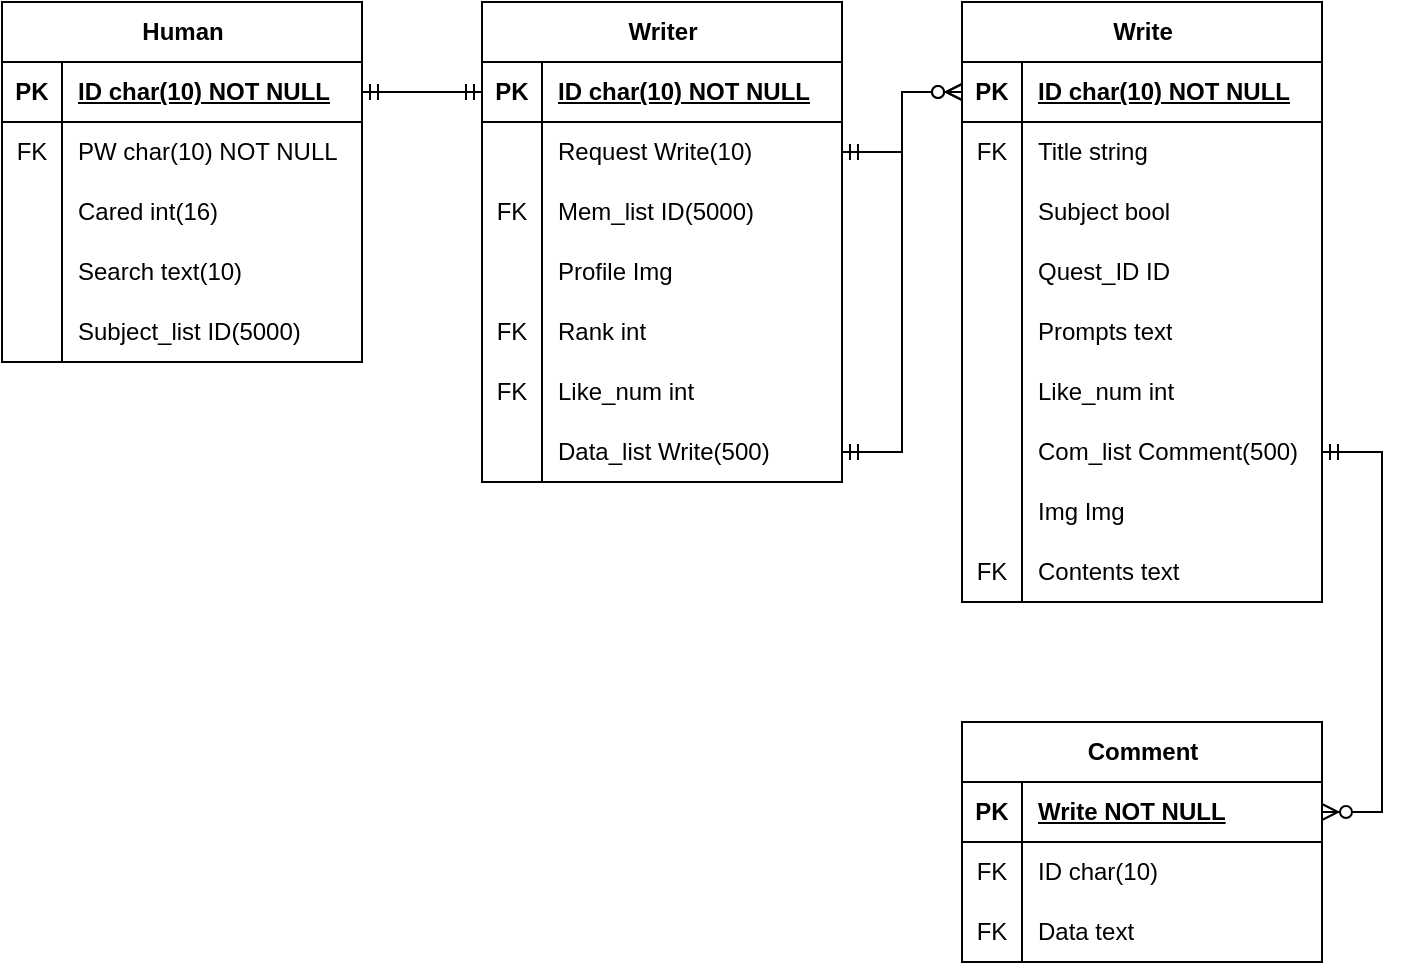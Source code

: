 <mxfile version="21.6.1" type="github">
  <diagram id="R2lEEEUBdFMjLlhIrx00" name="Page-1">
    <mxGraphModel dx="1290" dy="541" grid="1" gridSize="10" guides="1" tooltips="1" connect="1" arrows="1" fold="1" page="1" pageScale="1" pageWidth="850" pageHeight="1100" math="0" shadow="0" extFonts="Permanent Marker^https://fonts.googleapis.com/css?family=Permanent+Marker">
      <root>
        <mxCell id="0" />
        <mxCell id="1" parent="0" />
        <mxCell id="xaBQ0i7gEm2q7PS9-Kv7-23" value="Human" style="shape=table;startSize=30;container=1;collapsible=1;childLayout=tableLayout;fixedRows=1;rowLines=0;fontStyle=1;align=center;resizeLast=1;html=1;" vertex="1" parent="1">
          <mxGeometry x="40" y="120" width="180" height="180" as="geometry" />
        </mxCell>
        <mxCell id="xaBQ0i7gEm2q7PS9-Kv7-24" value="" style="shape=tableRow;horizontal=0;startSize=0;swimlaneHead=0;swimlaneBody=0;fillColor=none;collapsible=0;dropTarget=0;points=[[0,0.5],[1,0.5]];portConstraint=eastwest;top=0;left=0;right=0;bottom=1;" vertex="1" parent="xaBQ0i7gEm2q7PS9-Kv7-23">
          <mxGeometry y="30" width="180" height="30" as="geometry" />
        </mxCell>
        <mxCell id="xaBQ0i7gEm2q7PS9-Kv7-25" value="PK" style="shape=partialRectangle;connectable=0;fillColor=none;top=0;left=0;bottom=0;right=0;fontStyle=1;overflow=hidden;whiteSpace=wrap;html=1;" vertex="1" parent="xaBQ0i7gEm2q7PS9-Kv7-24">
          <mxGeometry width="30" height="30" as="geometry">
            <mxRectangle width="30" height="30" as="alternateBounds" />
          </mxGeometry>
        </mxCell>
        <mxCell id="xaBQ0i7gEm2q7PS9-Kv7-26" value="ID char(10) NOT NULL" style="shape=partialRectangle;connectable=0;fillColor=none;top=0;left=0;bottom=0;right=0;align=left;spacingLeft=6;fontStyle=5;overflow=hidden;whiteSpace=wrap;html=1;" vertex="1" parent="xaBQ0i7gEm2q7PS9-Kv7-24">
          <mxGeometry x="30" width="150" height="30" as="geometry">
            <mxRectangle width="150" height="30" as="alternateBounds" />
          </mxGeometry>
        </mxCell>
        <mxCell id="xaBQ0i7gEm2q7PS9-Kv7-27" value="" style="shape=tableRow;horizontal=0;startSize=0;swimlaneHead=0;swimlaneBody=0;fillColor=none;collapsible=0;dropTarget=0;points=[[0,0.5],[1,0.5]];portConstraint=eastwest;top=0;left=0;right=0;bottom=0;" vertex="1" parent="xaBQ0i7gEm2q7PS9-Kv7-23">
          <mxGeometry y="60" width="180" height="30" as="geometry" />
        </mxCell>
        <mxCell id="xaBQ0i7gEm2q7PS9-Kv7-28" value="FK" style="shape=partialRectangle;connectable=0;fillColor=none;top=0;left=0;bottom=0;right=0;editable=1;overflow=hidden;whiteSpace=wrap;html=1;" vertex="1" parent="xaBQ0i7gEm2q7PS9-Kv7-27">
          <mxGeometry width="30" height="30" as="geometry">
            <mxRectangle width="30" height="30" as="alternateBounds" />
          </mxGeometry>
        </mxCell>
        <mxCell id="xaBQ0i7gEm2q7PS9-Kv7-29" value="PW char(10) NOT NULL" style="shape=partialRectangle;connectable=0;fillColor=none;top=0;left=0;bottom=0;right=0;align=left;spacingLeft=6;overflow=hidden;whiteSpace=wrap;html=1;" vertex="1" parent="xaBQ0i7gEm2q7PS9-Kv7-27">
          <mxGeometry x="30" width="150" height="30" as="geometry">
            <mxRectangle width="150" height="30" as="alternateBounds" />
          </mxGeometry>
        </mxCell>
        <mxCell id="xaBQ0i7gEm2q7PS9-Kv7-30" value="" style="shape=tableRow;horizontal=0;startSize=0;swimlaneHead=0;swimlaneBody=0;fillColor=none;collapsible=0;dropTarget=0;points=[[0,0.5],[1,0.5]];portConstraint=eastwest;top=0;left=0;right=0;bottom=0;" vertex="1" parent="xaBQ0i7gEm2q7PS9-Kv7-23">
          <mxGeometry y="90" width="180" height="30" as="geometry" />
        </mxCell>
        <mxCell id="xaBQ0i7gEm2q7PS9-Kv7-31" value="" style="shape=partialRectangle;connectable=0;fillColor=none;top=0;left=0;bottom=0;right=0;editable=1;overflow=hidden;whiteSpace=wrap;html=1;" vertex="1" parent="xaBQ0i7gEm2q7PS9-Kv7-30">
          <mxGeometry width="30" height="30" as="geometry">
            <mxRectangle width="30" height="30" as="alternateBounds" />
          </mxGeometry>
        </mxCell>
        <mxCell id="xaBQ0i7gEm2q7PS9-Kv7-32" value="Cared int(16)" style="shape=partialRectangle;connectable=0;fillColor=none;top=0;left=0;bottom=0;right=0;align=left;spacingLeft=6;overflow=hidden;whiteSpace=wrap;html=1;" vertex="1" parent="xaBQ0i7gEm2q7PS9-Kv7-30">
          <mxGeometry x="30" width="150" height="30" as="geometry">
            <mxRectangle width="150" height="30" as="alternateBounds" />
          </mxGeometry>
        </mxCell>
        <mxCell id="xaBQ0i7gEm2q7PS9-Kv7-33" value="" style="shape=tableRow;horizontal=0;startSize=0;swimlaneHead=0;swimlaneBody=0;fillColor=none;collapsible=0;dropTarget=0;points=[[0,0.5],[1,0.5]];portConstraint=eastwest;top=0;left=0;right=0;bottom=0;" vertex="1" parent="xaBQ0i7gEm2q7PS9-Kv7-23">
          <mxGeometry y="120" width="180" height="30" as="geometry" />
        </mxCell>
        <mxCell id="xaBQ0i7gEm2q7PS9-Kv7-34" value="" style="shape=partialRectangle;connectable=0;fillColor=none;top=0;left=0;bottom=0;right=0;editable=1;overflow=hidden;whiteSpace=wrap;html=1;" vertex="1" parent="xaBQ0i7gEm2q7PS9-Kv7-33">
          <mxGeometry width="30" height="30" as="geometry">
            <mxRectangle width="30" height="30" as="alternateBounds" />
          </mxGeometry>
        </mxCell>
        <mxCell id="xaBQ0i7gEm2q7PS9-Kv7-35" value="Search text(10)" style="shape=partialRectangle;connectable=0;fillColor=none;top=0;left=0;bottom=0;right=0;align=left;spacingLeft=6;overflow=hidden;whiteSpace=wrap;html=1;" vertex="1" parent="xaBQ0i7gEm2q7PS9-Kv7-33">
          <mxGeometry x="30" width="150" height="30" as="geometry">
            <mxRectangle width="150" height="30" as="alternateBounds" />
          </mxGeometry>
        </mxCell>
        <mxCell id="xaBQ0i7gEm2q7PS9-Kv7-39" value="" style="shape=tableRow;horizontal=0;startSize=0;swimlaneHead=0;swimlaneBody=0;fillColor=none;collapsible=0;dropTarget=0;points=[[0,0.5],[1,0.5]];portConstraint=eastwest;top=0;left=0;right=0;bottom=0;" vertex="1" parent="xaBQ0i7gEm2q7PS9-Kv7-23">
          <mxGeometry y="150" width="180" height="30" as="geometry" />
        </mxCell>
        <mxCell id="xaBQ0i7gEm2q7PS9-Kv7-40" value="" style="shape=partialRectangle;connectable=0;fillColor=none;top=0;left=0;bottom=0;right=0;editable=1;overflow=hidden;whiteSpace=wrap;html=1;" vertex="1" parent="xaBQ0i7gEm2q7PS9-Kv7-39">
          <mxGeometry width="30" height="30" as="geometry">
            <mxRectangle width="30" height="30" as="alternateBounds" />
          </mxGeometry>
        </mxCell>
        <mxCell id="xaBQ0i7gEm2q7PS9-Kv7-41" value="Subject_list ID(5000)" style="shape=partialRectangle;connectable=0;fillColor=none;top=0;left=0;bottom=0;right=0;align=left;spacingLeft=6;overflow=hidden;whiteSpace=wrap;html=1;" vertex="1" parent="xaBQ0i7gEm2q7PS9-Kv7-39">
          <mxGeometry x="30" width="150" height="30" as="geometry">
            <mxRectangle width="150" height="30" as="alternateBounds" />
          </mxGeometry>
        </mxCell>
        <mxCell id="xaBQ0i7gEm2q7PS9-Kv7-48" value="Writer" style="shape=table;startSize=30;container=1;collapsible=1;childLayout=tableLayout;fixedRows=1;rowLines=0;fontStyle=1;align=center;resizeLast=1;html=1;" vertex="1" parent="1">
          <mxGeometry x="280" y="120" width="180" height="240" as="geometry" />
        </mxCell>
        <mxCell id="xaBQ0i7gEm2q7PS9-Kv7-49" value="" style="shape=tableRow;horizontal=0;startSize=0;swimlaneHead=0;swimlaneBody=0;fillColor=none;collapsible=0;dropTarget=0;points=[[0,0.5],[1,0.5]];portConstraint=eastwest;top=0;left=0;right=0;bottom=1;" vertex="1" parent="xaBQ0i7gEm2q7PS9-Kv7-48">
          <mxGeometry y="30" width="180" height="30" as="geometry" />
        </mxCell>
        <mxCell id="xaBQ0i7gEm2q7PS9-Kv7-50" value="PK" style="shape=partialRectangle;connectable=0;fillColor=none;top=0;left=0;bottom=0;right=0;fontStyle=1;overflow=hidden;whiteSpace=wrap;html=1;" vertex="1" parent="xaBQ0i7gEm2q7PS9-Kv7-49">
          <mxGeometry width="30" height="30" as="geometry">
            <mxRectangle width="30" height="30" as="alternateBounds" />
          </mxGeometry>
        </mxCell>
        <mxCell id="xaBQ0i7gEm2q7PS9-Kv7-51" value="ID char(10) NOT NULL" style="shape=partialRectangle;connectable=0;fillColor=none;top=0;left=0;bottom=0;right=0;align=left;spacingLeft=6;fontStyle=5;overflow=hidden;whiteSpace=wrap;html=1;" vertex="1" parent="xaBQ0i7gEm2q7PS9-Kv7-49">
          <mxGeometry x="30" width="150" height="30" as="geometry">
            <mxRectangle width="150" height="30" as="alternateBounds" />
          </mxGeometry>
        </mxCell>
        <mxCell id="xaBQ0i7gEm2q7PS9-Kv7-52" value="" style="shape=tableRow;horizontal=0;startSize=0;swimlaneHead=0;swimlaneBody=0;fillColor=none;collapsible=0;dropTarget=0;points=[[0,0.5],[1,0.5]];portConstraint=eastwest;top=0;left=0;right=0;bottom=0;" vertex="1" parent="xaBQ0i7gEm2q7PS9-Kv7-48">
          <mxGeometry y="60" width="180" height="30" as="geometry" />
        </mxCell>
        <mxCell id="xaBQ0i7gEm2q7PS9-Kv7-53" value="" style="shape=partialRectangle;connectable=0;fillColor=none;top=0;left=0;bottom=0;right=0;editable=1;overflow=hidden;whiteSpace=wrap;html=1;" vertex="1" parent="xaBQ0i7gEm2q7PS9-Kv7-52">
          <mxGeometry width="30" height="30" as="geometry">
            <mxRectangle width="30" height="30" as="alternateBounds" />
          </mxGeometry>
        </mxCell>
        <mxCell id="xaBQ0i7gEm2q7PS9-Kv7-54" value="Request Write(10)" style="shape=partialRectangle;connectable=0;fillColor=none;top=0;left=0;bottom=0;right=0;align=left;spacingLeft=6;overflow=hidden;whiteSpace=wrap;html=1;" vertex="1" parent="xaBQ0i7gEm2q7PS9-Kv7-52">
          <mxGeometry x="30" width="150" height="30" as="geometry">
            <mxRectangle width="150" height="30" as="alternateBounds" />
          </mxGeometry>
        </mxCell>
        <mxCell id="xaBQ0i7gEm2q7PS9-Kv7-55" value="" style="shape=tableRow;horizontal=0;startSize=0;swimlaneHead=0;swimlaneBody=0;fillColor=none;collapsible=0;dropTarget=0;points=[[0,0.5],[1,0.5]];portConstraint=eastwest;top=0;left=0;right=0;bottom=0;" vertex="1" parent="xaBQ0i7gEm2q7PS9-Kv7-48">
          <mxGeometry y="90" width="180" height="30" as="geometry" />
        </mxCell>
        <mxCell id="xaBQ0i7gEm2q7PS9-Kv7-56" value="FK" style="shape=partialRectangle;connectable=0;fillColor=none;top=0;left=0;bottom=0;right=0;editable=1;overflow=hidden;whiteSpace=wrap;html=1;" vertex="1" parent="xaBQ0i7gEm2q7PS9-Kv7-55">
          <mxGeometry width="30" height="30" as="geometry">
            <mxRectangle width="30" height="30" as="alternateBounds" />
          </mxGeometry>
        </mxCell>
        <mxCell id="xaBQ0i7gEm2q7PS9-Kv7-57" value="Mem_list ID(5000)" style="shape=partialRectangle;connectable=0;fillColor=none;top=0;left=0;bottom=0;right=0;align=left;spacingLeft=6;overflow=hidden;whiteSpace=wrap;html=1;" vertex="1" parent="xaBQ0i7gEm2q7PS9-Kv7-55">
          <mxGeometry x="30" width="150" height="30" as="geometry">
            <mxRectangle width="150" height="30" as="alternateBounds" />
          </mxGeometry>
        </mxCell>
        <mxCell id="xaBQ0i7gEm2q7PS9-Kv7-58" value="" style="shape=tableRow;horizontal=0;startSize=0;swimlaneHead=0;swimlaneBody=0;fillColor=none;collapsible=0;dropTarget=0;points=[[0,0.5],[1,0.5]];portConstraint=eastwest;top=0;left=0;right=0;bottom=0;" vertex="1" parent="xaBQ0i7gEm2q7PS9-Kv7-48">
          <mxGeometry y="120" width="180" height="30" as="geometry" />
        </mxCell>
        <mxCell id="xaBQ0i7gEm2q7PS9-Kv7-59" value="" style="shape=partialRectangle;connectable=0;fillColor=none;top=0;left=0;bottom=0;right=0;editable=1;overflow=hidden;whiteSpace=wrap;html=1;" vertex="1" parent="xaBQ0i7gEm2q7PS9-Kv7-58">
          <mxGeometry width="30" height="30" as="geometry">
            <mxRectangle width="30" height="30" as="alternateBounds" />
          </mxGeometry>
        </mxCell>
        <mxCell id="xaBQ0i7gEm2q7PS9-Kv7-60" value="Profile Img" style="shape=partialRectangle;connectable=0;fillColor=none;top=0;left=0;bottom=0;right=0;align=left;spacingLeft=6;overflow=hidden;whiteSpace=wrap;html=1;" vertex="1" parent="xaBQ0i7gEm2q7PS9-Kv7-58">
          <mxGeometry x="30" width="150" height="30" as="geometry">
            <mxRectangle width="150" height="30" as="alternateBounds" />
          </mxGeometry>
        </mxCell>
        <mxCell id="xaBQ0i7gEm2q7PS9-Kv7-61" value="" style="shape=tableRow;horizontal=0;startSize=0;swimlaneHead=0;swimlaneBody=0;fillColor=none;collapsible=0;dropTarget=0;points=[[0,0.5],[1,0.5]];portConstraint=eastwest;top=0;left=0;right=0;bottom=0;" vertex="1" parent="xaBQ0i7gEm2q7PS9-Kv7-48">
          <mxGeometry y="150" width="180" height="30" as="geometry" />
        </mxCell>
        <mxCell id="xaBQ0i7gEm2q7PS9-Kv7-62" value="FK" style="shape=partialRectangle;connectable=0;fillColor=none;top=0;left=0;bottom=0;right=0;editable=1;overflow=hidden;whiteSpace=wrap;html=1;" vertex="1" parent="xaBQ0i7gEm2q7PS9-Kv7-61">
          <mxGeometry width="30" height="30" as="geometry">
            <mxRectangle width="30" height="30" as="alternateBounds" />
          </mxGeometry>
        </mxCell>
        <mxCell id="xaBQ0i7gEm2q7PS9-Kv7-63" value="Rank int" style="shape=partialRectangle;connectable=0;fillColor=none;top=0;left=0;bottom=0;right=0;align=left;spacingLeft=6;overflow=hidden;whiteSpace=wrap;html=1;" vertex="1" parent="xaBQ0i7gEm2q7PS9-Kv7-61">
          <mxGeometry x="30" width="150" height="30" as="geometry">
            <mxRectangle width="150" height="30" as="alternateBounds" />
          </mxGeometry>
        </mxCell>
        <mxCell id="xaBQ0i7gEm2q7PS9-Kv7-66" value="" style="shape=tableRow;horizontal=0;startSize=0;swimlaneHead=0;swimlaneBody=0;fillColor=none;collapsible=0;dropTarget=0;points=[[0,0.5],[1,0.5]];portConstraint=eastwest;top=0;left=0;right=0;bottom=0;" vertex="1" parent="xaBQ0i7gEm2q7PS9-Kv7-48">
          <mxGeometry y="180" width="180" height="30" as="geometry" />
        </mxCell>
        <mxCell id="xaBQ0i7gEm2q7PS9-Kv7-67" value="FK" style="shape=partialRectangle;connectable=0;fillColor=none;top=0;left=0;bottom=0;right=0;editable=1;overflow=hidden;whiteSpace=wrap;html=1;" vertex="1" parent="xaBQ0i7gEm2q7PS9-Kv7-66">
          <mxGeometry width="30" height="30" as="geometry">
            <mxRectangle width="30" height="30" as="alternateBounds" />
          </mxGeometry>
        </mxCell>
        <mxCell id="xaBQ0i7gEm2q7PS9-Kv7-68" value="Like_num int" style="shape=partialRectangle;connectable=0;fillColor=none;top=0;left=0;bottom=0;right=0;align=left;spacingLeft=6;overflow=hidden;whiteSpace=wrap;html=1;" vertex="1" parent="xaBQ0i7gEm2q7PS9-Kv7-66">
          <mxGeometry x="30" width="150" height="30" as="geometry">
            <mxRectangle width="150" height="30" as="alternateBounds" />
          </mxGeometry>
        </mxCell>
        <mxCell id="xaBQ0i7gEm2q7PS9-Kv7-69" value="" style="shape=tableRow;horizontal=0;startSize=0;swimlaneHead=0;swimlaneBody=0;fillColor=none;collapsible=0;dropTarget=0;points=[[0,0.5],[1,0.5]];portConstraint=eastwest;top=0;left=0;right=0;bottom=0;" vertex="1" parent="xaBQ0i7gEm2q7PS9-Kv7-48">
          <mxGeometry y="210" width="180" height="30" as="geometry" />
        </mxCell>
        <mxCell id="xaBQ0i7gEm2q7PS9-Kv7-70" value="" style="shape=partialRectangle;connectable=0;fillColor=none;top=0;left=0;bottom=0;right=0;editable=1;overflow=hidden;whiteSpace=wrap;html=1;" vertex="1" parent="xaBQ0i7gEm2q7PS9-Kv7-69">
          <mxGeometry width="30" height="30" as="geometry">
            <mxRectangle width="30" height="30" as="alternateBounds" />
          </mxGeometry>
        </mxCell>
        <mxCell id="xaBQ0i7gEm2q7PS9-Kv7-71" value="Data_list Write(500)" style="shape=partialRectangle;connectable=0;fillColor=none;top=0;left=0;bottom=0;right=0;align=left;spacingLeft=6;overflow=hidden;whiteSpace=wrap;html=1;" vertex="1" parent="xaBQ0i7gEm2q7PS9-Kv7-69">
          <mxGeometry x="30" width="150" height="30" as="geometry">
            <mxRectangle width="150" height="30" as="alternateBounds" />
          </mxGeometry>
        </mxCell>
        <mxCell id="xaBQ0i7gEm2q7PS9-Kv7-65" value="" style="edgeStyle=entityRelationEdgeStyle;fontSize=12;html=1;endArrow=ERmandOne;startArrow=ERmandOne;rounded=0;exitX=1;exitY=0.5;exitDx=0;exitDy=0;entryX=0;entryY=0.5;entryDx=0;entryDy=0;" edge="1" parent="1" source="xaBQ0i7gEm2q7PS9-Kv7-24" target="xaBQ0i7gEm2q7PS9-Kv7-49">
          <mxGeometry width="100" height="100" relative="1" as="geometry">
            <mxPoint x="290" y="220" as="sourcePoint" />
            <mxPoint x="330" y="440" as="targetPoint" />
            <Array as="points">
              <mxPoint x="290" y="280" />
              <mxPoint x="320" y="300" />
              <mxPoint x="310" y="360" />
              <mxPoint x="310" y="360" />
              <mxPoint x="310" y="330" />
              <mxPoint x="320" y="250" />
              <mxPoint x="300" y="270" />
            </Array>
          </mxGeometry>
        </mxCell>
        <mxCell id="xaBQ0i7gEm2q7PS9-Kv7-73" value="Write" style="shape=table;startSize=30;container=1;collapsible=1;childLayout=tableLayout;fixedRows=1;rowLines=0;fontStyle=1;align=center;resizeLast=1;html=1;" vertex="1" parent="1">
          <mxGeometry x="520" y="120" width="180" height="300" as="geometry" />
        </mxCell>
        <mxCell id="xaBQ0i7gEm2q7PS9-Kv7-74" value="" style="shape=tableRow;horizontal=0;startSize=0;swimlaneHead=0;swimlaneBody=0;fillColor=none;collapsible=0;dropTarget=0;points=[[0,0.5],[1,0.5]];portConstraint=eastwest;top=0;left=0;right=0;bottom=1;" vertex="1" parent="xaBQ0i7gEm2q7PS9-Kv7-73">
          <mxGeometry y="30" width="180" height="30" as="geometry" />
        </mxCell>
        <mxCell id="xaBQ0i7gEm2q7PS9-Kv7-75" value="PK" style="shape=partialRectangle;connectable=0;fillColor=none;top=0;left=0;bottom=0;right=0;fontStyle=1;overflow=hidden;whiteSpace=wrap;html=1;" vertex="1" parent="xaBQ0i7gEm2q7PS9-Kv7-74">
          <mxGeometry width="30" height="30" as="geometry">
            <mxRectangle width="30" height="30" as="alternateBounds" />
          </mxGeometry>
        </mxCell>
        <mxCell id="xaBQ0i7gEm2q7PS9-Kv7-76" value="ID char(10) NOT NULL" style="shape=partialRectangle;connectable=0;fillColor=none;top=0;left=0;bottom=0;right=0;align=left;spacingLeft=6;fontStyle=5;overflow=hidden;whiteSpace=wrap;html=1;" vertex="1" parent="xaBQ0i7gEm2q7PS9-Kv7-74">
          <mxGeometry x="30" width="150" height="30" as="geometry">
            <mxRectangle width="150" height="30" as="alternateBounds" />
          </mxGeometry>
        </mxCell>
        <mxCell id="xaBQ0i7gEm2q7PS9-Kv7-77" value="" style="shape=tableRow;horizontal=0;startSize=0;swimlaneHead=0;swimlaneBody=0;fillColor=none;collapsible=0;dropTarget=0;points=[[0,0.5],[1,0.5]];portConstraint=eastwest;top=0;left=0;right=0;bottom=0;" vertex="1" parent="xaBQ0i7gEm2q7PS9-Kv7-73">
          <mxGeometry y="60" width="180" height="30" as="geometry" />
        </mxCell>
        <mxCell id="xaBQ0i7gEm2q7PS9-Kv7-78" value="FK" style="shape=partialRectangle;connectable=0;fillColor=none;top=0;left=0;bottom=0;right=0;editable=1;overflow=hidden;whiteSpace=wrap;html=1;" vertex="1" parent="xaBQ0i7gEm2q7PS9-Kv7-77">
          <mxGeometry width="30" height="30" as="geometry">
            <mxRectangle width="30" height="30" as="alternateBounds" />
          </mxGeometry>
        </mxCell>
        <mxCell id="xaBQ0i7gEm2q7PS9-Kv7-79" value="Title string" style="shape=partialRectangle;connectable=0;fillColor=none;top=0;left=0;bottom=0;right=0;align=left;spacingLeft=6;overflow=hidden;whiteSpace=wrap;html=1;" vertex="1" parent="xaBQ0i7gEm2q7PS9-Kv7-77">
          <mxGeometry x="30" width="150" height="30" as="geometry">
            <mxRectangle width="150" height="30" as="alternateBounds" />
          </mxGeometry>
        </mxCell>
        <mxCell id="xaBQ0i7gEm2q7PS9-Kv7-80" value="" style="shape=tableRow;horizontal=0;startSize=0;swimlaneHead=0;swimlaneBody=0;fillColor=none;collapsible=0;dropTarget=0;points=[[0,0.5],[1,0.5]];portConstraint=eastwest;top=0;left=0;right=0;bottom=0;" vertex="1" parent="xaBQ0i7gEm2q7PS9-Kv7-73">
          <mxGeometry y="90" width="180" height="30" as="geometry" />
        </mxCell>
        <mxCell id="xaBQ0i7gEm2q7PS9-Kv7-81" value="" style="shape=partialRectangle;connectable=0;fillColor=none;top=0;left=0;bottom=0;right=0;editable=1;overflow=hidden;whiteSpace=wrap;html=1;" vertex="1" parent="xaBQ0i7gEm2q7PS9-Kv7-80">
          <mxGeometry width="30" height="30" as="geometry">
            <mxRectangle width="30" height="30" as="alternateBounds" />
          </mxGeometry>
        </mxCell>
        <mxCell id="xaBQ0i7gEm2q7PS9-Kv7-82" value="Subject bool" style="shape=partialRectangle;connectable=0;fillColor=none;top=0;left=0;bottom=0;right=0;align=left;spacingLeft=6;overflow=hidden;whiteSpace=wrap;html=1;" vertex="1" parent="xaBQ0i7gEm2q7PS9-Kv7-80">
          <mxGeometry x="30" width="150" height="30" as="geometry">
            <mxRectangle width="150" height="30" as="alternateBounds" />
          </mxGeometry>
        </mxCell>
        <mxCell id="xaBQ0i7gEm2q7PS9-Kv7-83" value="" style="shape=tableRow;horizontal=0;startSize=0;swimlaneHead=0;swimlaneBody=0;fillColor=none;collapsible=0;dropTarget=0;points=[[0,0.5],[1,0.5]];portConstraint=eastwest;top=0;left=0;right=0;bottom=0;" vertex="1" parent="xaBQ0i7gEm2q7PS9-Kv7-73">
          <mxGeometry y="120" width="180" height="30" as="geometry" />
        </mxCell>
        <mxCell id="xaBQ0i7gEm2q7PS9-Kv7-84" value="" style="shape=partialRectangle;connectable=0;fillColor=none;top=0;left=0;bottom=0;right=0;editable=1;overflow=hidden;whiteSpace=wrap;html=1;" vertex="1" parent="xaBQ0i7gEm2q7PS9-Kv7-83">
          <mxGeometry width="30" height="30" as="geometry">
            <mxRectangle width="30" height="30" as="alternateBounds" />
          </mxGeometry>
        </mxCell>
        <mxCell id="xaBQ0i7gEm2q7PS9-Kv7-85" value="Quest_ID ID" style="shape=partialRectangle;connectable=0;fillColor=none;top=0;left=0;bottom=0;right=0;align=left;spacingLeft=6;overflow=hidden;whiteSpace=wrap;html=1;" vertex="1" parent="xaBQ0i7gEm2q7PS9-Kv7-83">
          <mxGeometry x="30" width="150" height="30" as="geometry">
            <mxRectangle width="150" height="30" as="alternateBounds" />
          </mxGeometry>
        </mxCell>
        <mxCell id="xaBQ0i7gEm2q7PS9-Kv7-86" value="" style="shape=tableRow;horizontal=0;startSize=0;swimlaneHead=0;swimlaneBody=0;fillColor=none;collapsible=0;dropTarget=0;points=[[0,0.5],[1,0.5]];portConstraint=eastwest;top=0;left=0;right=0;bottom=0;" vertex="1" parent="xaBQ0i7gEm2q7PS9-Kv7-73">
          <mxGeometry y="150" width="180" height="30" as="geometry" />
        </mxCell>
        <mxCell id="xaBQ0i7gEm2q7PS9-Kv7-87" value="" style="shape=partialRectangle;connectable=0;fillColor=none;top=0;left=0;bottom=0;right=0;editable=1;overflow=hidden;whiteSpace=wrap;html=1;" vertex="1" parent="xaBQ0i7gEm2q7PS9-Kv7-86">
          <mxGeometry width="30" height="30" as="geometry">
            <mxRectangle width="30" height="30" as="alternateBounds" />
          </mxGeometry>
        </mxCell>
        <mxCell id="xaBQ0i7gEm2q7PS9-Kv7-88" value="Prompts text" style="shape=partialRectangle;connectable=0;fillColor=none;top=0;left=0;bottom=0;right=0;align=left;spacingLeft=6;overflow=hidden;whiteSpace=wrap;html=1;" vertex="1" parent="xaBQ0i7gEm2q7PS9-Kv7-86">
          <mxGeometry x="30" width="150" height="30" as="geometry">
            <mxRectangle width="150" height="30" as="alternateBounds" />
          </mxGeometry>
        </mxCell>
        <mxCell id="xaBQ0i7gEm2q7PS9-Kv7-89" value="" style="shape=tableRow;horizontal=0;startSize=0;swimlaneHead=0;swimlaneBody=0;fillColor=none;collapsible=0;dropTarget=0;points=[[0,0.5],[1,0.5]];portConstraint=eastwest;top=0;left=0;right=0;bottom=0;" vertex="1" parent="xaBQ0i7gEm2q7PS9-Kv7-73">
          <mxGeometry y="180" width="180" height="30" as="geometry" />
        </mxCell>
        <mxCell id="xaBQ0i7gEm2q7PS9-Kv7-90" value="" style="shape=partialRectangle;connectable=0;fillColor=none;top=0;left=0;bottom=0;right=0;editable=1;overflow=hidden;whiteSpace=wrap;html=1;" vertex="1" parent="xaBQ0i7gEm2q7PS9-Kv7-89">
          <mxGeometry width="30" height="30" as="geometry">
            <mxRectangle width="30" height="30" as="alternateBounds" />
          </mxGeometry>
        </mxCell>
        <mxCell id="xaBQ0i7gEm2q7PS9-Kv7-91" value="Like_num int" style="shape=partialRectangle;connectable=0;fillColor=none;top=0;left=0;bottom=0;right=0;align=left;spacingLeft=6;overflow=hidden;whiteSpace=wrap;html=1;" vertex="1" parent="xaBQ0i7gEm2q7PS9-Kv7-89">
          <mxGeometry x="30" width="150" height="30" as="geometry">
            <mxRectangle width="150" height="30" as="alternateBounds" />
          </mxGeometry>
        </mxCell>
        <mxCell id="xaBQ0i7gEm2q7PS9-Kv7-92" value="" style="shape=tableRow;horizontal=0;startSize=0;swimlaneHead=0;swimlaneBody=0;fillColor=none;collapsible=0;dropTarget=0;points=[[0,0.5],[1,0.5]];portConstraint=eastwest;top=0;left=0;right=0;bottom=0;" vertex="1" parent="xaBQ0i7gEm2q7PS9-Kv7-73">
          <mxGeometry y="210" width="180" height="30" as="geometry" />
        </mxCell>
        <mxCell id="xaBQ0i7gEm2q7PS9-Kv7-93" value="" style="shape=partialRectangle;connectable=0;fillColor=none;top=0;left=0;bottom=0;right=0;editable=1;overflow=hidden;whiteSpace=wrap;html=1;" vertex="1" parent="xaBQ0i7gEm2q7PS9-Kv7-92">
          <mxGeometry width="30" height="30" as="geometry">
            <mxRectangle width="30" height="30" as="alternateBounds" />
          </mxGeometry>
        </mxCell>
        <mxCell id="xaBQ0i7gEm2q7PS9-Kv7-94" value="Com_list Comment(500)" style="shape=partialRectangle;connectable=0;fillColor=none;top=0;left=0;bottom=0;right=0;align=left;spacingLeft=6;overflow=hidden;whiteSpace=wrap;html=1;" vertex="1" parent="xaBQ0i7gEm2q7PS9-Kv7-92">
          <mxGeometry x="30" width="150" height="30" as="geometry">
            <mxRectangle width="150" height="30" as="alternateBounds" />
          </mxGeometry>
        </mxCell>
        <mxCell id="xaBQ0i7gEm2q7PS9-Kv7-97" value="" style="shape=tableRow;horizontal=0;startSize=0;swimlaneHead=0;swimlaneBody=0;fillColor=none;collapsible=0;dropTarget=0;points=[[0,0.5],[1,0.5]];portConstraint=eastwest;top=0;left=0;right=0;bottom=0;" vertex="1" parent="xaBQ0i7gEm2q7PS9-Kv7-73">
          <mxGeometry y="240" width="180" height="30" as="geometry" />
        </mxCell>
        <mxCell id="xaBQ0i7gEm2q7PS9-Kv7-98" value="" style="shape=partialRectangle;connectable=0;fillColor=none;top=0;left=0;bottom=0;right=0;editable=1;overflow=hidden;whiteSpace=wrap;html=1;" vertex="1" parent="xaBQ0i7gEm2q7PS9-Kv7-97">
          <mxGeometry width="30" height="30" as="geometry">
            <mxRectangle width="30" height="30" as="alternateBounds" />
          </mxGeometry>
        </mxCell>
        <mxCell id="xaBQ0i7gEm2q7PS9-Kv7-99" value="Img Img" style="shape=partialRectangle;connectable=0;fillColor=none;top=0;left=0;bottom=0;right=0;align=left;spacingLeft=6;overflow=hidden;whiteSpace=wrap;html=1;" vertex="1" parent="xaBQ0i7gEm2q7PS9-Kv7-97">
          <mxGeometry x="30" width="150" height="30" as="geometry">
            <mxRectangle width="150" height="30" as="alternateBounds" />
          </mxGeometry>
        </mxCell>
        <mxCell id="xaBQ0i7gEm2q7PS9-Kv7-100" value="" style="shape=tableRow;horizontal=0;startSize=0;swimlaneHead=0;swimlaneBody=0;fillColor=none;collapsible=0;dropTarget=0;points=[[0,0.5],[1,0.5]];portConstraint=eastwest;top=0;left=0;right=0;bottom=0;" vertex="1" parent="xaBQ0i7gEm2q7PS9-Kv7-73">
          <mxGeometry y="270" width="180" height="30" as="geometry" />
        </mxCell>
        <mxCell id="xaBQ0i7gEm2q7PS9-Kv7-101" value="FK" style="shape=partialRectangle;connectable=0;fillColor=none;top=0;left=0;bottom=0;right=0;editable=1;overflow=hidden;whiteSpace=wrap;html=1;" vertex="1" parent="xaBQ0i7gEm2q7PS9-Kv7-100">
          <mxGeometry width="30" height="30" as="geometry">
            <mxRectangle width="30" height="30" as="alternateBounds" />
          </mxGeometry>
        </mxCell>
        <mxCell id="xaBQ0i7gEm2q7PS9-Kv7-102" value="Contents text" style="shape=partialRectangle;connectable=0;fillColor=none;top=0;left=0;bottom=0;right=0;align=left;spacingLeft=6;overflow=hidden;whiteSpace=wrap;html=1;" vertex="1" parent="xaBQ0i7gEm2q7PS9-Kv7-100">
          <mxGeometry x="30" width="150" height="30" as="geometry">
            <mxRectangle width="150" height="30" as="alternateBounds" />
          </mxGeometry>
        </mxCell>
        <mxCell id="xaBQ0i7gEm2q7PS9-Kv7-96" value="" style="edgeStyle=entityRelationEdgeStyle;fontSize=12;html=1;endArrow=ERzeroToMany;startArrow=ERmandOne;rounded=0;entryX=0;entryY=0.5;entryDx=0;entryDy=0;exitX=1;exitY=0.5;exitDx=0;exitDy=0;" edge="1" parent="1" source="xaBQ0i7gEm2q7PS9-Kv7-69" target="xaBQ0i7gEm2q7PS9-Kv7-74">
          <mxGeometry width="100" height="100" relative="1" as="geometry">
            <mxPoint x="370" y="330" as="sourcePoint" />
            <mxPoint x="470" y="230" as="targetPoint" />
          </mxGeometry>
        </mxCell>
        <mxCell id="xaBQ0i7gEm2q7PS9-Kv7-107" value="Comment" style="shape=table;startSize=30;container=1;collapsible=1;childLayout=tableLayout;fixedRows=1;rowLines=0;fontStyle=1;align=center;resizeLast=1;html=1;" vertex="1" parent="1">
          <mxGeometry x="520" y="480" width="180" height="120" as="geometry" />
        </mxCell>
        <mxCell id="xaBQ0i7gEm2q7PS9-Kv7-108" value="" style="shape=tableRow;horizontal=0;startSize=0;swimlaneHead=0;swimlaneBody=0;fillColor=none;collapsible=0;dropTarget=0;points=[[0,0.5],[1,0.5]];portConstraint=eastwest;top=0;left=0;right=0;bottom=1;" vertex="1" parent="xaBQ0i7gEm2q7PS9-Kv7-107">
          <mxGeometry y="30" width="180" height="30" as="geometry" />
        </mxCell>
        <mxCell id="xaBQ0i7gEm2q7PS9-Kv7-109" value="PK" style="shape=partialRectangle;connectable=0;fillColor=none;top=0;left=0;bottom=0;right=0;fontStyle=1;overflow=hidden;whiteSpace=wrap;html=1;" vertex="1" parent="xaBQ0i7gEm2q7PS9-Kv7-108">
          <mxGeometry width="30" height="30" as="geometry">
            <mxRectangle width="30" height="30" as="alternateBounds" />
          </mxGeometry>
        </mxCell>
        <mxCell id="xaBQ0i7gEm2q7PS9-Kv7-110" value="Write NOT NULL" style="shape=partialRectangle;connectable=0;fillColor=none;top=0;left=0;bottom=0;right=0;align=left;spacingLeft=6;fontStyle=5;overflow=hidden;whiteSpace=wrap;html=1;" vertex="1" parent="xaBQ0i7gEm2q7PS9-Kv7-108">
          <mxGeometry x="30" width="150" height="30" as="geometry">
            <mxRectangle width="150" height="30" as="alternateBounds" />
          </mxGeometry>
        </mxCell>
        <mxCell id="xaBQ0i7gEm2q7PS9-Kv7-111" value="" style="shape=tableRow;horizontal=0;startSize=0;swimlaneHead=0;swimlaneBody=0;fillColor=none;collapsible=0;dropTarget=0;points=[[0,0.5],[1,0.5]];portConstraint=eastwest;top=0;left=0;right=0;bottom=0;" vertex="1" parent="xaBQ0i7gEm2q7PS9-Kv7-107">
          <mxGeometry y="60" width="180" height="30" as="geometry" />
        </mxCell>
        <mxCell id="xaBQ0i7gEm2q7PS9-Kv7-112" value="FK" style="shape=partialRectangle;connectable=0;fillColor=none;top=0;left=0;bottom=0;right=0;editable=1;overflow=hidden;whiteSpace=wrap;html=1;" vertex="1" parent="xaBQ0i7gEm2q7PS9-Kv7-111">
          <mxGeometry width="30" height="30" as="geometry">
            <mxRectangle width="30" height="30" as="alternateBounds" />
          </mxGeometry>
        </mxCell>
        <mxCell id="xaBQ0i7gEm2q7PS9-Kv7-113" value="ID char(10)" style="shape=partialRectangle;connectable=0;fillColor=none;top=0;left=0;bottom=0;right=0;align=left;spacingLeft=6;overflow=hidden;whiteSpace=wrap;html=1;" vertex="1" parent="xaBQ0i7gEm2q7PS9-Kv7-111">
          <mxGeometry x="30" width="150" height="30" as="geometry">
            <mxRectangle width="150" height="30" as="alternateBounds" />
          </mxGeometry>
        </mxCell>
        <mxCell id="xaBQ0i7gEm2q7PS9-Kv7-120" value="" style="shape=tableRow;horizontal=0;startSize=0;swimlaneHead=0;swimlaneBody=0;fillColor=none;collapsible=0;dropTarget=0;points=[[0,0.5],[1,0.5]];portConstraint=eastwest;top=0;left=0;right=0;bottom=0;" vertex="1" parent="xaBQ0i7gEm2q7PS9-Kv7-107">
          <mxGeometry y="90" width="180" height="30" as="geometry" />
        </mxCell>
        <mxCell id="xaBQ0i7gEm2q7PS9-Kv7-121" value="FK" style="shape=partialRectangle;connectable=0;fillColor=none;top=0;left=0;bottom=0;right=0;editable=1;overflow=hidden;whiteSpace=wrap;html=1;" vertex="1" parent="xaBQ0i7gEm2q7PS9-Kv7-120">
          <mxGeometry width="30" height="30" as="geometry">
            <mxRectangle width="30" height="30" as="alternateBounds" />
          </mxGeometry>
        </mxCell>
        <mxCell id="xaBQ0i7gEm2q7PS9-Kv7-122" value="Data text" style="shape=partialRectangle;connectable=0;fillColor=none;top=0;left=0;bottom=0;right=0;align=left;spacingLeft=6;overflow=hidden;whiteSpace=wrap;html=1;" vertex="1" parent="xaBQ0i7gEm2q7PS9-Kv7-120">
          <mxGeometry x="30" width="150" height="30" as="geometry">
            <mxRectangle width="150" height="30" as="alternateBounds" />
          </mxGeometry>
        </mxCell>
        <mxCell id="xaBQ0i7gEm2q7PS9-Kv7-136" value="" style="edgeStyle=entityRelationEdgeStyle;fontSize=12;html=1;endArrow=ERzeroToMany;startArrow=ERmandOne;rounded=0;entryX=1;entryY=0.5;entryDx=0;entryDy=0;exitX=1;exitY=0.5;exitDx=0;exitDy=0;" edge="1" parent="1" source="xaBQ0i7gEm2q7PS9-Kv7-92" target="xaBQ0i7gEm2q7PS9-Kv7-108">
          <mxGeometry width="100" height="100" relative="1" as="geometry">
            <mxPoint x="530" y="300" as="sourcePoint" />
            <mxPoint x="630" y="300" as="targetPoint" />
          </mxGeometry>
        </mxCell>
        <mxCell id="xaBQ0i7gEm2q7PS9-Kv7-137" value="" style="edgeStyle=entityRelationEdgeStyle;fontSize=12;html=1;endArrow=ERzeroToMany;startArrow=ERmandOne;rounded=0;entryX=0;entryY=0.5;entryDx=0;entryDy=0;exitX=1;exitY=0.5;exitDx=0;exitDy=0;" edge="1" parent="1" source="xaBQ0i7gEm2q7PS9-Kv7-52" target="xaBQ0i7gEm2q7PS9-Kv7-74">
          <mxGeometry width="100" height="100" relative="1" as="geometry">
            <mxPoint x="230" y="555" as="sourcePoint" />
            <mxPoint x="330" y="375" as="targetPoint" />
          </mxGeometry>
        </mxCell>
      </root>
    </mxGraphModel>
  </diagram>
</mxfile>
